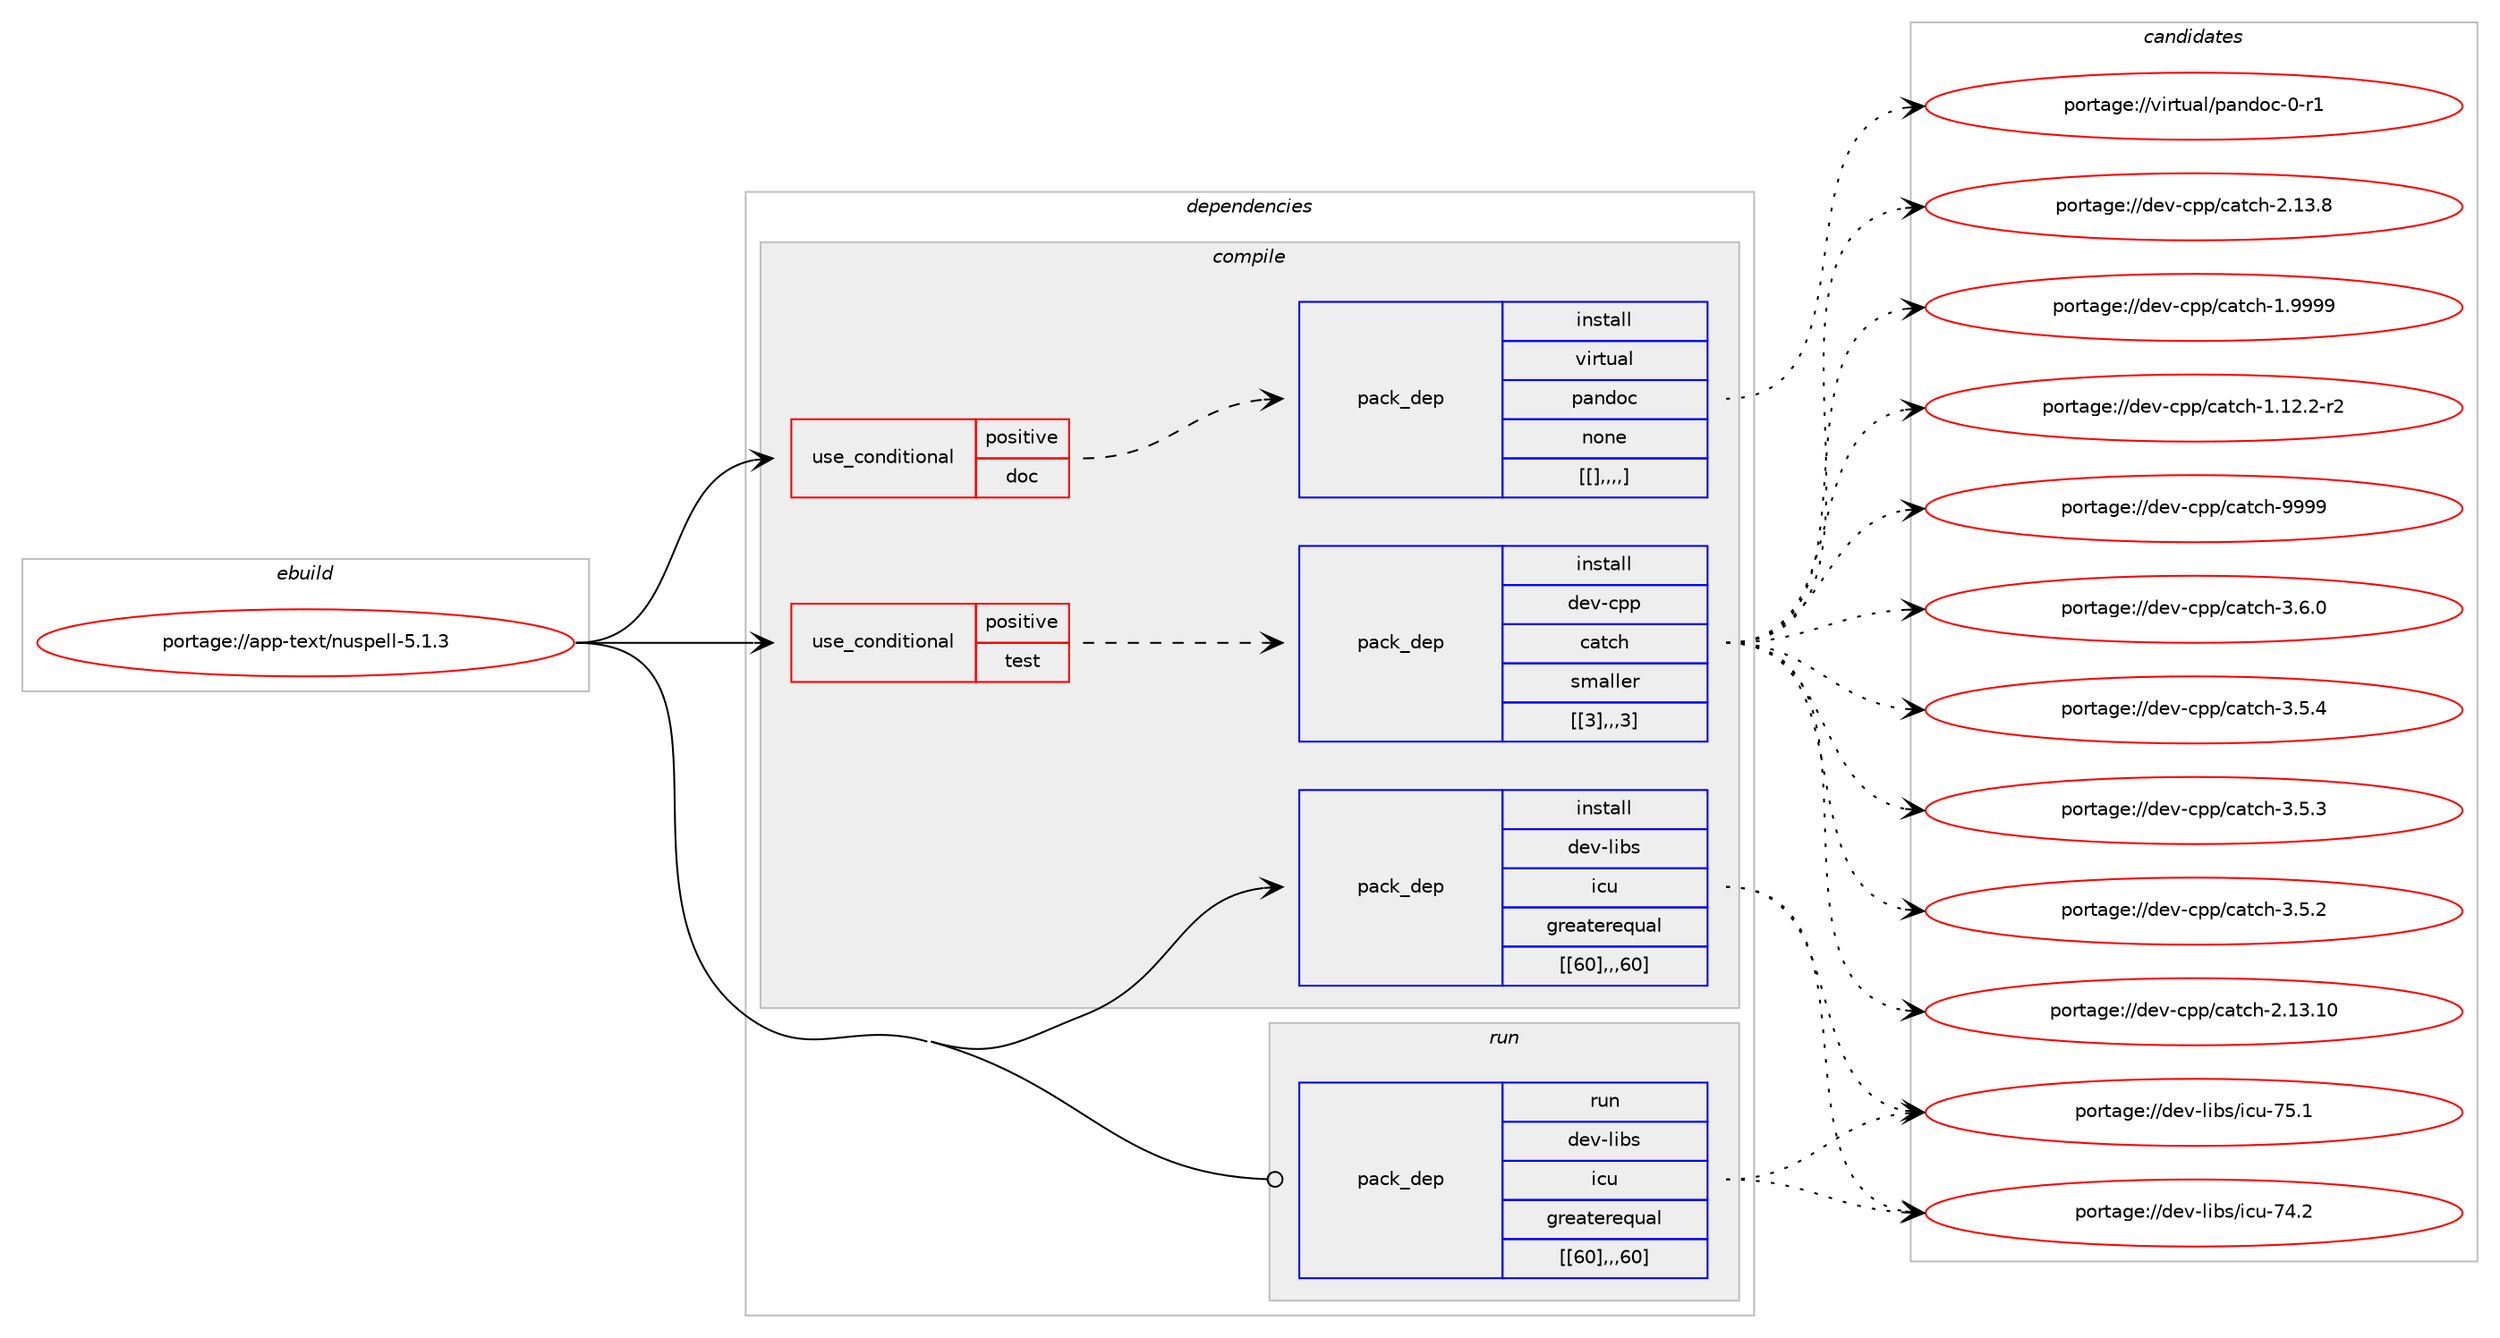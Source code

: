 digraph prolog {

# *************
# Graph options
# *************

newrank=true;
concentrate=true;
compound=true;
graph [rankdir=LR,fontname=Helvetica,fontsize=10,ranksep=1.5];#, ranksep=2.5, nodesep=0.2];
edge  [arrowhead=vee];
node  [fontname=Helvetica,fontsize=10];

# **********
# The ebuild
# **********

subgraph cluster_leftcol {
color=gray;
label=<<i>ebuild</i>>;
id [label="portage://app-text/nuspell-5.1.3", color=red, width=4, href="../app-text/nuspell-5.1.3.svg"];
}

# ****************
# The dependencies
# ****************

subgraph cluster_midcol {
color=gray;
label=<<i>dependencies</i>>;
subgraph cluster_compile {
fillcolor="#eeeeee";
style=filled;
label=<<i>compile</i>>;
subgraph cond15588 {
dependency56500 [label=<<TABLE BORDER="0" CELLBORDER="1" CELLSPACING="0" CELLPADDING="4"><TR><TD ROWSPAN="3" CELLPADDING="10">use_conditional</TD></TR><TR><TD>positive</TD></TR><TR><TD>doc</TD></TR></TABLE>>, shape=none, color=red];
subgraph pack40411 {
dependency56501 [label=<<TABLE BORDER="0" CELLBORDER="1" CELLSPACING="0" CELLPADDING="4" WIDTH="220"><TR><TD ROWSPAN="6" CELLPADDING="30">pack_dep</TD></TR><TR><TD WIDTH="110">install</TD></TR><TR><TD>virtual</TD></TR><TR><TD>pandoc</TD></TR><TR><TD>none</TD></TR><TR><TD>[[],,,,]</TD></TR></TABLE>>, shape=none, color=blue];
}
dependency56500:e -> dependency56501:w [weight=20,style="dashed",arrowhead="vee"];
}
id:e -> dependency56500:w [weight=20,style="solid",arrowhead="vee"];
subgraph cond15589 {
dependency56502 [label=<<TABLE BORDER="0" CELLBORDER="1" CELLSPACING="0" CELLPADDING="4"><TR><TD ROWSPAN="3" CELLPADDING="10">use_conditional</TD></TR><TR><TD>positive</TD></TR><TR><TD>test</TD></TR></TABLE>>, shape=none, color=red];
subgraph pack40412 {
dependency56503 [label=<<TABLE BORDER="0" CELLBORDER="1" CELLSPACING="0" CELLPADDING="4" WIDTH="220"><TR><TD ROWSPAN="6" CELLPADDING="30">pack_dep</TD></TR><TR><TD WIDTH="110">install</TD></TR><TR><TD>dev-cpp</TD></TR><TR><TD>catch</TD></TR><TR><TD>smaller</TD></TR><TR><TD>[[3],,,3]</TD></TR></TABLE>>, shape=none, color=blue];
}
dependency56502:e -> dependency56503:w [weight=20,style="dashed",arrowhead="vee"];
}
id:e -> dependency56502:w [weight=20,style="solid",arrowhead="vee"];
subgraph pack40413 {
dependency56504 [label=<<TABLE BORDER="0" CELLBORDER="1" CELLSPACING="0" CELLPADDING="4" WIDTH="220"><TR><TD ROWSPAN="6" CELLPADDING="30">pack_dep</TD></TR><TR><TD WIDTH="110">install</TD></TR><TR><TD>dev-libs</TD></TR><TR><TD>icu</TD></TR><TR><TD>greaterequal</TD></TR><TR><TD>[[60],,,60]</TD></TR></TABLE>>, shape=none, color=blue];
}
id:e -> dependency56504:w [weight=20,style="solid",arrowhead="vee"];
}
subgraph cluster_compileandrun {
fillcolor="#eeeeee";
style=filled;
label=<<i>compile and run</i>>;
}
subgraph cluster_run {
fillcolor="#eeeeee";
style=filled;
label=<<i>run</i>>;
subgraph pack40414 {
dependency56505 [label=<<TABLE BORDER="0" CELLBORDER="1" CELLSPACING="0" CELLPADDING="4" WIDTH="220"><TR><TD ROWSPAN="6" CELLPADDING="30">pack_dep</TD></TR><TR><TD WIDTH="110">run</TD></TR><TR><TD>dev-libs</TD></TR><TR><TD>icu</TD></TR><TR><TD>greaterequal</TD></TR><TR><TD>[[60],,,60]</TD></TR></TABLE>>, shape=none, color=blue];
}
id:e -> dependency56505:w [weight=20,style="solid",arrowhead="odot"];
}
}

# **************
# The candidates
# **************

subgraph cluster_choices {
rank=same;
color=gray;
label=<<i>candidates</i>>;

subgraph choice40411 {
color=black;
nodesep=1;
choice1181051141161179710847112971101001119945484511449 [label="portage://virtual/pandoc-0-r1", color=red, width=4,href="../virtual/pandoc-0-r1.svg"];
dependency56501:e -> choice1181051141161179710847112971101001119945484511449:w [style=dotted,weight="100"];
}
subgraph choice40412 {
color=black;
nodesep=1;
choice1001011184599112112479997116991044557575757 [label="portage://dev-cpp/catch-9999", color=red, width=4,href="../dev-cpp/catch-9999.svg"];
choice100101118459911211247999711699104455146544648 [label="portage://dev-cpp/catch-3.6.0", color=red, width=4,href="../dev-cpp/catch-3.6.0.svg"];
choice100101118459911211247999711699104455146534652 [label="portage://dev-cpp/catch-3.5.4", color=red, width=4,href="../dev-cpp/catch-3.5.4.svg"];
choice100101118459911211247999711699104455146534651 [label="portage://dev-cpp/catch-3.5.3", color=red, width=4,href="../dev-cpp/catch-3.5.3.svg"];
choice100101118459911211247999711699104455146534650 [label="portage://dev-cpp/catch-3.5.2", color=red, width=4,href="../dev-cpp/catch-3.5.2.svg"];
choice1001011184599112112479997116991044550464951464948 [label="portage://dev-cpp/catch-2.13.10", color=red, width=4,href="../dev-cpp/catch-2.13.10.svg"];
choice10010111845991121124799971169910445504649514656 [label="portage://dev-cpp/catch-2.13.8", color=red, width=4,href="../dev-cpp/catch-2.13.8.svg"];
choice10010111845991121124799971169910445494657575757 [label="portage://dev-cpp/catch-1.9999", color=red, width=4,href="../dev-cpp/catch-1.9999.svg"];
choice100101118459911211247999711699104454946495046504511450 [label="portage://dev-cpp/catch-1.12.2-r2", color=red, width=4,href="../dev-cpp/catch-1.12.2-r2.svg"];
dependency56503:e -> choice1001011184599112112479997116991044557575757:w [style=dotted,weight="100"];
dependency56503:e -> choice100101118459911211247999711699104455146544648:w [style=dotted,weight="100"];
dependency56503:e -> choice100101118459911211247999711699104455146534652:w [style=dotted,weight="100"];
dependency56503:e -> choice100101118459911211247999711699104455146534651:w [style=dotted,weight="100"];
dependency56503:e -> choice100101118459911211247999711699104455146534650:w [style=dotted,weight="100"];
dependency56503:e -> choice1001011184599112112479997116991044550464951464948:w [style=dotted,weight="100"];
dependency56503:e -> choice10010111845991121124799971169910445504649514656:w [style=dotted,weight="100"];
dependency56503:e -> choice10010111845991121124799971169910445494657575757:w [style=dotted,weight="100"];
dependency56503:e -> choice100101118459911211247999711699104454946495046504511450:w [style=dotted,weight="100"];
}
subgraph choice40413 {
color=black;
nodesep=1;
choice100101118451081059811547105991174555534649 [label="portage://dev-libs/icu-75.1", color=red, width=4,href="../dev-libs/icu-75.1.svg"];
choice100101118451081059811547105991174555524650 [label="portage://dev-libs/icu-74.2", color=red, width=4,href="../dev-libs/icu-74.2.svg"];
dependency56504:e -> choice100101118451081059811547105991174555534649:w [style=dotted,weight="100"];
dependency56504:e -> choice100101118451081059811547105991174555524650:w [style=dotted,weight="100"];
}
subgraph choice40414 {
color=black;
nodesep=1;
choice100101118451081059811547105991174555534649 [label="portage://dev-libs/icu-75.1", color=red, width=4,href="../dev-libs/icu-75.1.svg"];
choice100101118451081059811547105991174555524650 [label="portage://dev-libs/icu-74.2", color=red, width=4,href="../dev-libs/icu-74.2.svg"];
dependency56505:e -> choice100101118451081059811547105991174555534649:w [style=dotted,weight="100"];
dependency56505:e -> choice100101118451081059811547105991174555524650:w [style=dotted,weight="100"];
}
}

}
